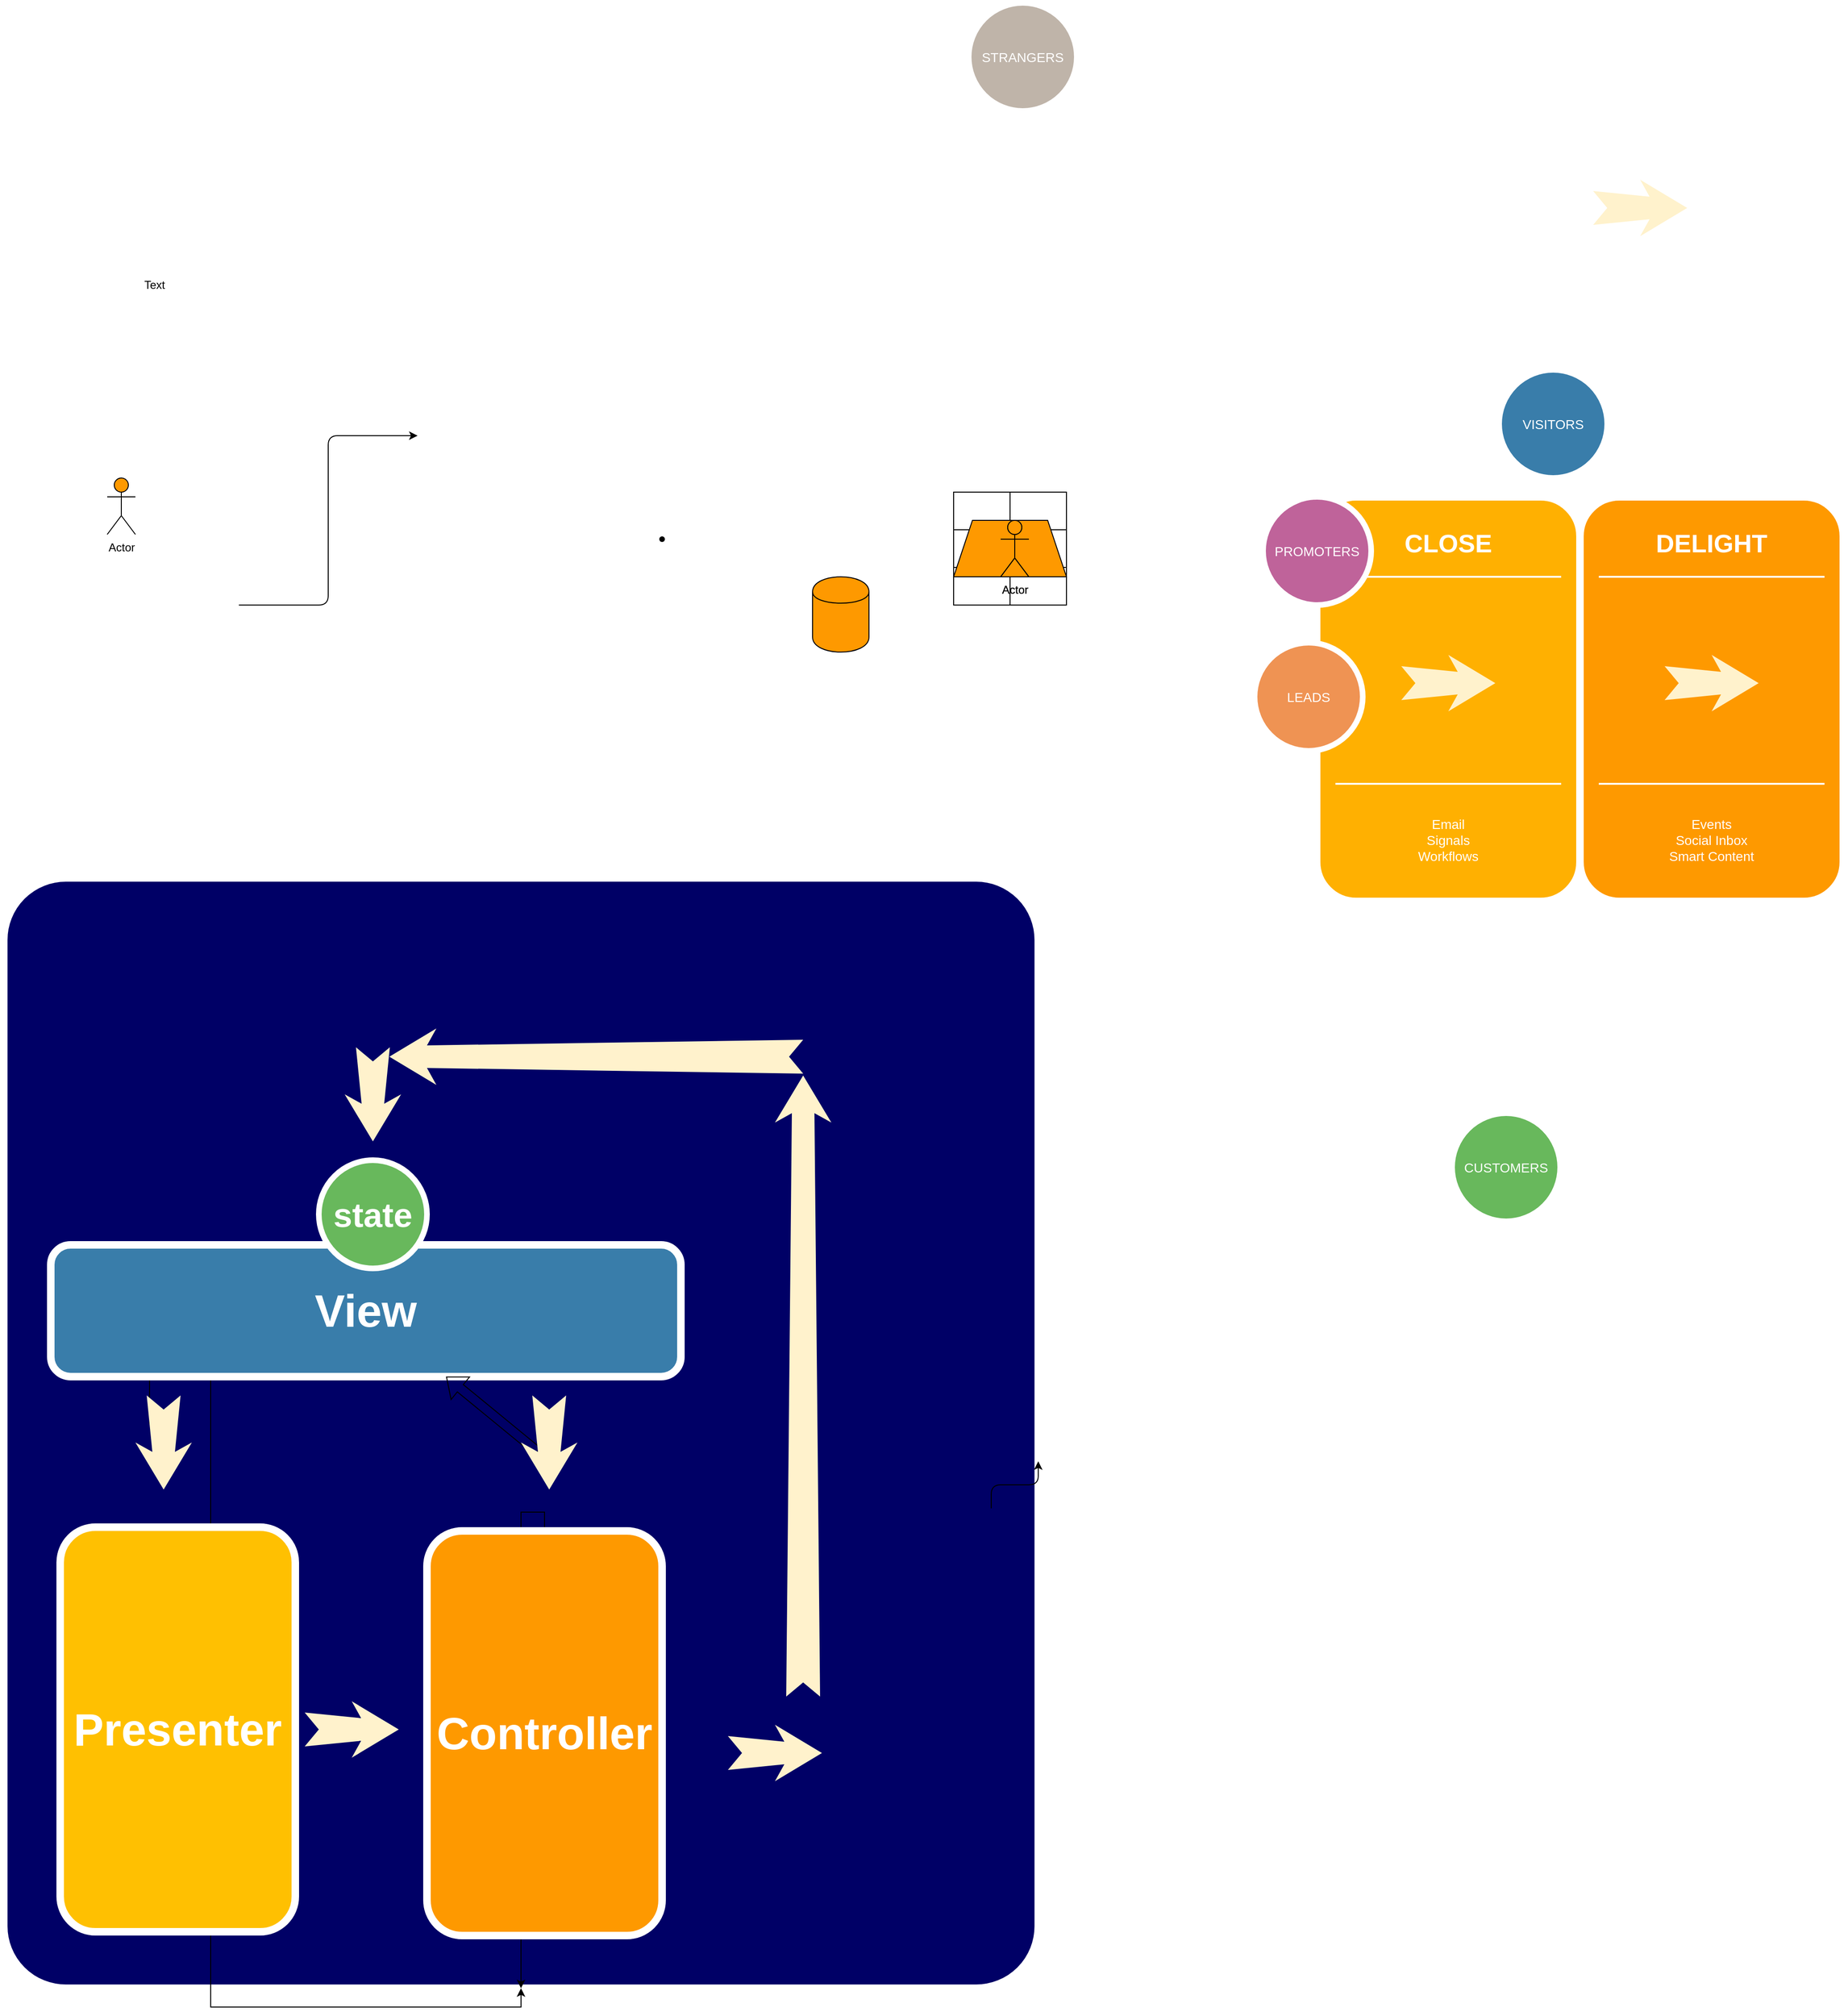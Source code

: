 <mxfile version="14.9.2" type="github">
  <diagram name="Page-1" id="12e1b939-464a-85fe-373e-61e167be1490">
    <mxGraphModel dx="2365" dy="1248" grid="1" gridSize="10" guides="1" tooltips="1" connect="1" arrows="1" fold="1" page="1" pageScale="1.5" pageWidth="1169" pageHeight="826" background="none" math="0" shadow="0">
      <root>
        <mxCell id="0" />
        <mxCell id="1" parent="0" />
        <mxCell id="60da8b9f42644d3a-2" value="" style="whiteSpace=wrap;html=1;rounded=1;shadow=0;strokeWidth=8;fontSize=20;align=center;strokeColor=#FFFFFF;fillColor=#000066;arcSize=6;" parent="1" vertex="1">
          <mxGeometry x="40" y="950" width="1100" height="1180" as="geometry" />
        </mxCell>
        <mxCell id="60da8b9f42644d3a-3" value="ATTRACT" style="text;html=1;strokeColor=none;fillColor=none;align=center;verticalAlign=middle;whiteSpace=wrap;rounded=0;shadow=0;fontSize=27;fontColor=#FFFFFF;fontStyle=1" parent="1" vertex="1">
          <mxGeometry x="1010" y="210" width="280" height="60" as="geometry" />
        </mxCell>
        <mxCell id="60da8b9f42644d3a-6" value="" style="line;strokeWidth=2;html=1;rounded=0;shadow=0;fontSize=27;align=center;fillColor=none;strokeColor=#FFFFFF;" parent="1" vertex="1">
          <mxGeometry x="940" y="555" width="240" height="10" as="geometry" />
        </mxCell>
        <mxCell id="60da8b9f42644d3a-8" value="STRANGERS" style="ellipse;whiteSpace=wrap;html=1;rounded=0;shadow=0;strokeWidth=6;fontSize=14;align=center;fillColor=#BFB4A9;strokeColor=#FFFFFF;fontColor=#FFFFFF;" parent="1" vertex="1">
          <mxGeometry x="1066" y="20" width="115" height="115" as="geometry" />
        </mxCell>
        <mxCell id="jrMAKAnjslVKjzNNqhJT-13" style="edgeStyle=orthogonalEdgeStyle;rounded=0;orthogonalLoop=1;jettySize=auto;html=1;exitX=0;exitY=0;exitDx=30;exitDy=45;exitPerimeter=0;" edge="1" parent="1" source="60da8b9f42644d3a-9" target="60da8b9f42644d3a-2">
          <mxGeometry relative="1" as="geometry" />
        </mxCell>
        <mxCell id="jrMAKAnjslVKjzNNqhJT-14" style="edgeStyle=orthogonalEdgeStyle;rounded=0;orthogonalLoop=1;jettySize=auto;html=1;exitX=0;exitY=0;exitDx=60;exitDy=18;exitPerimeter=0;" edge="1" parent="1" source="60da8b9f42644d3a-9">
          <mxGeometry relative="1" as="geometry">
            <mxPoint x="220" y="1580" as="targetPoint" />
          </mxGeometry>
        </mxCell>
        <mxCell id="60da8b9f42644d3a-9" value="" style="html=1;shadow=0;dashed=0;align=center;verticalAlign=middle;shape=mxgraph.arrows2.stylisedArrow;dy=0.6;dx=40;notch=15;feather=0.4;rounded=0;strokeWidth=1;fontSize=27;strokeColor=none;fillColor=#fff2cc;rotation=90;" parent="1" vertex="1">
          <mxGeometry x="160" y="1520" width="100" height="60" as="geometry" />
        </mxCell>
        <mxCell id="60da8b9f42644d3a-17" value="&lt;font style=&quot;font-size: 48px&quot; color=&quot;#ffffff&quot;&gt;&lt;b&gt;Presenter&lt;/b&gt;&lt;/font&gt;" style="whiteSpace=wrap;html=1;rounded=1;shadow=0;strokeWidth=8;fontSize=20;align=center;fillColor=#FFC001;strokeColor=#FFFFFF;" parent="1" vertex="1">
          <mxGeometry x="100" y="1640" width="250" height="430" as="geometry" />
        </mxCell>
        <mxCell id="60da8b9f42644d3a-18" value="CONVERT" style="text;html=1;strokeColor=none;fillColor=none;align=center;verticalAlign=middle;whiteSpace=wrap;rounded=0;shadow=0;fontSize=27;fontColor=#FFFFFF;fontStyle=1" parent="1" vertex="1">
          <mxGeometry x="1640" y="60" width="280" height="60" as="geometry" />
        </mxCell>
        <mxCell id="60da8b9f42644d3a-19" value="Forms&lt;div&gt;Calls-to-Action&lt;/div&gt;&lt;div&gt;Landing Pages&lt;/div&gt;" style="text;html=1;strokeColor=none;fillColor=none;align=center;verticalAlign=middle;whiteSpace=wrap;rounded=0;shadow=0;fontSize=14;fontColor=#FFFFFF;" parent="1" vertex="1">
          <mxGeometry x="1640" y="360" width="280" height="90" as="geometry" />
        </mxCell>
        <mxCell id="60da8b9f42644d3a-20" value="" style="line;strokeWidth=2;html=1;rounded=0;shadow=0;fontSize=27;align=center;fillColor=none;strokeColor=#FFFFFF;" parent="1" vertex="1">
          <mxGeometry x="1660" y="120" width="240" height="10" as="geometry" />
        </mxCell>
        <mxCell id="60da8b9f42644d3a-21" value="" style="line;strokeWidth=2;html=1;rounded=0;shadow=0;fontSize=27;align=center;fillColor=none;strokeColor=#FFFFFF;" parent="1" vertex="1">
          <mxGeometry x="1660" y="340" width="240" height="10" as="geometry" />
        </mxCell>
        <mxCell id="60da8b9f42644d3a-22" value="VISITORS" style="ellipse;whiteSpace=wrap;html=1;rounded=0;shadow=0;strokeWidth=6;fontSize=14;align=center;fillColor=#397DAA;strokeColor=#FFFFFF;fontColor=#FFFFFF;" parent="1" vertex="1">
          <mxGeometry x="1630" y="410" width="115" height="115" as="geometry" />
        </mxCell>
        <mxCell id="60da8b9f42644d3a-23" value="" style="html=1;shadow=0;dashed=0;align=center;verticalAlign=middle;shape=mxgraph.arrows2.stylisedArrow;dy=0.6;dx=40;notch=15;feather=0.4;rounded=0;strokeWidth=1;fontSize=27;strokeColor=none;fillColor=#fff2cc;" parent="1" vertex="1">
          <mxGeometry x="1730" y="208" width="100" height="60" as="geometry" />
        </mxCell>
        <mxCell id="60da8b9f42644d3a-24" value="" style="whiteSpace=wrap;html=1;rounded=1;shadow=0;strokeWidth=8;fontSize=20;align=center;fillColor=#FFB001;strokeColor=#FFFFFF;" parent="1" vertex="1">
          <mxGeometry x="1436" y="545" width="280" height="430" as="geometry" />
        </mxCell>
        <mxCell id="60da8b9f42644d3a-25" value="CLOSE" style="text;html=1;strokeColor=none;fillColor=none;align=center;verticalAlign=middle;whiteSpace=wrap;rounded=0;shadow=0;fontSize=27;fontColor=#FFFFFF;fontStyle=1" parent="1" vertex="1">
          <mxGeometry x="1436" y="565" width="280" height="60" as="geometry" />
        </mxCell>
        <mxCell id="60da8b9f42644d3a-26" value="Email&lt;div&gt;Signals&lt;/div&gt;&lt;div&gt;Workflows&lt;/div&gt;" style="text;html=1;strokeColor=none;fillColor=none;align=center;verticalAlign=middle;whiteSpace=wrap;rounded=0;shadow=0;fontSize=14;fontColor=#FFFFFF;" parent="1" vertex="1">
          <mxGeometry x="1436" y="865" width="280" height="90" as="geometry" />
        </mxCell>
        <mxCell id="60da8b9f42644d3a-27" value="" style="line;strokeWidth=2;html=1;rounded=0;shadow=0;fontSize=27;align=center;fillColor=none;strokeColor=#FFFFFF;" parent="1" vertex="1">
          <mxGeometry x="1456" y="625" width="240" height="10" as="geometry" />
        </mxCell>
        <mxCell id="60da8b9f42644d3a-28" value="" style="line;strokeWidth=2;html=1;rounded=0;shadow=0;fontSize=27;align=center;fillColor=none;strokeColor=#FFFFFF;" parent="1" vertex="1">
          <mxGeometry x="1456" y="845" width="240" height="10" as="geometry" />
        </mxCell>
        <mxCell id="60da8b9f42644d3a-29" value="LEADS" style="ellipse;whiteSpace=wrap;html=1;rounded=0;shadow=0;strokeWidth=6;fontSize=14;align=center;fillColor=#EF9353;strokeColor=#FFFFFF;fontColor=#FFFFFF;" parent="1" vertex="1">
          <mxGeometry x="1370" y="700" width="115" height="115" as="geometry" />
        </mxCell>
        <mxCell id="60da8b9f42644d3a-30" value="" style="html=1;shadow=0;dashed=0;align=center;verticalAlign=middle;shape=mxgraph.arrows2.stylisedArrow;dy=0.6;dx=40;notch=15;feather=0.4;rounded=0;strokeWidth=1;fontSize=27;strokeColor=none;fillColor=#fff2cc;" parent="1" vertex="1">
          <mxGeometry x="1526" y="713" width="100" height="60" as="geometry" />
        </mxCell>
        <mxCell id="60da8b9f42644d3a-31" value="" style="whiteSpace=wrap;html=1;rounded=1;shadow=0;strokeWidth=8;fontSize=20;align=center;fillColor=#FE9900;strokeColor=#FFFFFF;" parent="1" vertex="1">
          <mxGeometry x="1716" y="545" width="280" height="430" as="geometry" />
        </mxCell>
        <mxCell id="60da8b9f42644d3a-32" value="DELIGHT" style="text;html=1;strokeColor=none;fillColor=none;align=center;verticalAlign=middle;whiteSpace=wrap;rounded=0;shadow=0;fontSize=27;fontColor=#FFFFFF;fontStyle=1" parent="1" vertex="1">
          <mxGeometry x="1716" y="565" width="280" height="60" as="geometry" />
        </mxCell>
        <mxCell id="60da8b9f42644d3a-33" value="Events&lt;div&gt;Social Inbox&lt;/div&gt;&lt;div&gt;Smart Content&lt;/div&gt;" style="text;html=1;strokeColor=none;fillColor=none;align=center;verticalAlign=middle;whiteSpace=wrap;rounded=0;shadow=0;fontSize=14;fontColor=#FFFFFF;" parent="1" vertex="1">
          <mxGeometry x="1716" y="865" width="280" height="90" as="geometry" />
        </mxCell>
        <mxCell id="60da8b9f42644d3a-34" value="" style="line;strokeWidth=2;html=1;rounded=0;shadow=0;fontSize=27;align=center;fillColor=none;strokeColor=#FFFFFF;" parent="1" vertex="1">
          <mxGeometry x="1736" y="625" width="240" height="10" as="geometry" />
        </mxCell>
        <mxCell id="60da8b9f42644d3a-35" value="" style="line;strokeWidth=2;html=1;rounded=0;shadow=0;fontSize=27;align=center;fillColor=none;strokeColor=#FFFFFF;" parent="1" vertex="1">
          <mxGeometry x="1736" y="845" width="240" height="10" as="geometry" />
        </mxCell>
        <mxCell id="60da8b9f42644d3a-36" value="CUSTOMERS" style="ellipse;whiteSpace=wrap;html=1;rounded=0;shadow=0;strokeWidth=6;fontSize=14;align=center;fillColor=#68B85C;strokeColor=#FFFFFF;fontColor=#FFFFFF;" parent="1" vertex="1">
          <mxGeometry x="1580" y="1200" width="115" height="115" as="geometry" />
        </mxCell>
        <mxCell id="60da8b9f42644d3a-37" value="" style="html=1;shadow=0;dashed=0;align=center;verticalAlign=middle;shape=mxgraph.arrows2.stylisedArrow;dy=0.6;dx=40;notch=15;feather=0.4;rounded=0;strokeWidth=1;fontSize=27;strokeColor=none;fillColor=#fff2cc;" parent="1" vertex="1">
          <mxGeometry x="1806" y="713" width="100" height="60" as="geometry" />
        </mxCell>
        <mxCell id="60da8b9f42644d3a-38" value="PROMOTERS" style="ellipse;whiteSpace=wrap;html=1;rounded=0;shadow=0;strokeWidth=6;fontSize=14;align=center;fillColor=#BF639A;strokeColor=#FFFFFF;fontColor=#FFFFFF;" parent="1" vertex="1">
          <mxGeometry x="1379" y="545" width="115" height="115" as="geometry" />
        </mxCell>
        <mxCell id="jrMAKAnjslVKjzNNqhJT-2" value="&lt;font style=&quot;font-size: 48px&quot; color=&quot;#ffffff&quot;&gt;&lt;b&gt;View&lt;/b&gt;&lt;/font&gt;" style="whiteSpace=wrap;html=1;rounded=1;shadow=0;strokeWidth=8;fontSize=20;align=center;strokeColor=#FFFFFF;fillColor=#397DAA;" vertex="1" parent="1">
          <mxGeometry x="90" y="1340" width="670" height="140" as="geometry" />
        </mxCell>
        <mxCell id="jrMAKAnjslVKjzNNqhJT-16" style="edgeStyle=orthogonalEdgeStyle;rounded=0;orthogonalLoop=1;jettySize=auto;html=1;" edge="1" parent="1" source="jrMAKAnjslVKjzNNqhJT-9" target="60da8b9f42644d3a-2">
          <mxGeometry relative="1" as="geometry" />
        </mxCell>
        <mxCell id="jrMAKAnjslVKjzNNqhJT-9" value="&lt;font color=&quot;#ffffff&quot;&gt;&lt;span style=&quot;font-size: 48px&quot;&gt;&lt;b&gt;Controller&lt;/b&gt;&lt;/span&gt;&lt;/font&gt;" style="whiteSpace=wrap;html=1;rounded=1;shadow=0;strokeWidth=8;fontSize=20;align=center;strokeColor=#FFFFFF;fillColor=#FE9900;" vertex="1" parent="1">
          <mxGeometry x="490" y="1644" width="250" height="430" as="geometry" />
        </mxCell>
        <mxCell id="jrMAKAnjslVKjzNNqhJT-48" style="edgeStyle=none;shape=flexArrow;rounded=0;orthogonalLoop=1;jettySize=auto;html=1;exitX=0;exitY=0;exitDx=60;exitDy=42;exitPerimeter=0;" edge="1" parent="1" source="jrMAKAnjslVKjzNNqhJT-10" target="jrMAKAnjslVKjzNNqhJT-2">
          <mxGeometry relative="1" as="geometry" />
        </mxCell>
        <mxCell id="jrMAKAnjslVKjzNNqhJT-10" value="" style="html=1;shadow=0;dashed=0;align=center;verticalAlign=middle;shape=mxgraph.arrows2.stylisedArrow;dy=0.6;dx=40;notch=15;feather=0.4;rounded=0;strokeWidth=1;fontSize=27;strokeColor=none;fillColor=#fff2cc;rotation=90;" vertex="1" parent="1">
          <mxGeometry x="570" y="1520" width="100" height="60" as="geometry" />
        </mxCell>
        <mxCell id="jrMAKAnjslVKjzNNqhJT-11" value="" style="html=1;shadow=0;dashed=0;align=center;verticalAlign=middle;shape=mxgraph.arrows2.stylisedArrow;dy=0.6;dx=40;notch=15;feather=0.4;rounded=0;strokeWidth=1;fontSize=27;strokeColor=none;fillColor=#fff2cc;" vertex="1" parent="1">
          <mxGeometry x="360" y="1825" width="100" height="60" as="geometry" />
        </mxCell>
        <mxCell id="jrMAKAnjslVKjzNNqhJT-12" value="&lt;font style=&quot;font-size: 36px&quot;&gt;&lt;b&gt;state&lt;/b&gt;&lt;/font&gt;" style="ellipse;whiteSpace=wrap;html=1;rounded=0;shadow=0;strokeWidth=6;fontSize=14;align=center;fillColor=#68B85C;strokeColor=#FFFFFF;fontColor=#FFFFFF;" vertex="1" parent="1">
          <mxGeometry x="375" y="1250" width="115" height="115" as="geometry" />
        </mxCell>
        <mxCell id="jrMAKAnjslVKjzNNqhJT-15" value="" style="edgeStyle=elbowEdgeStyle;elbow=vertical;endArrow=classic;html=1;" edge="1" parent="1">
          <mxGeometry width="50" height="50" relative="1" as="geometry">
            <mxPoint x="1090" y="1620" as="sourcePoint" />
            <mxPoint x="1140" y="1570" as="targetPoint" />
          </mxGeometry>
        </mxCell>
        <mxCell id="jrMAKAnjslVKjzNNqhJT-20" value="" style="html=1;shadow=0;dashed=0;align=center;verticalAlign=middle;shape=mxgraph.arrows2.stylisedArrow;dy=0.6;dx=40;notch=15;feather=0.4;rounded=0;strokeWidth=1;fontSize=27;strokeColor=none;fillColor=#fff2cc;rotation=90;" vertex="1" parent="1">
          <mxGeometry x="382.5" y="1150" width="100" height="60" as="geometry" />
        </mxCell>
        <mxCell id="jrMAKAnjslVKjzNNqhJT-21" value="" style="html=1;shadow=0;dashed=0;align=center;verticalAlign=middle;shape=mxgraph.arrows2.stylisedArrow;dy=0.6;dx=40;notch=15;feather=0.4;rounded=0;strokeWidth=1;fontSize=27;strokeColor=none;fillColor=#fff2cc;rotation=0;" vertex="1" parent="1">
          <mxGeometry x="810" y="1850" width="100" height="60" as="geometry" />
        </mxCell>
        <mxCell id="jrMAKAnjslVKjzNNqhJT-22" value="" style="html=1;shadow=0;dashed=0;align=center;verticalAlign=middle;shape=mxgraph.arrows2.stylisedArrow;dy=0.6;dx=40;notch=15;feather=0.4;rounded=0;strokeWidth=1;fontSize=27;strokeColor=none;fillColor=#fff2cc;rotation=-90;" vertex="1" parent="1">
          <mxGeometry x="560" y="1460" width="660" height="60" as="geometry" />
        </mxCell>
        <mxCell id="jrMAKAnjslVKjzNNqhJT-23" value="" style="html=1;shadow=0;dashed=0;align=center;verticalAlign=middle;shape=mxgraph.arrows2.stylisedArrow;dy=0.6;dx=40;notch=15;feather=0.4;rounded=0;strokeWidth=1;fontSize=27;strokeColor=none;fillColor=#fff2cc;rotation=-180;" vertex="1" parent="1">
          <mxGeometry x="450" y="1110" width="440" height="60" as="geometry" />
        </mxCell>
        <mxCell id="jrMAKAnjslVKjzNNqhJT-29" value="" style="shape=cylinder;whiteSpace=wrap;html=1;boundedLbl=1;backgroundOutline=1;fillColor=#FE9900;" vertex="1" parent="1">
          <mxGeometry x="900" y="630" width="60" height="80" as="geometry" />
        </mxCell>
        <mxCell id="jrMAKAnjslVKjzNNqhJT-30" value="" style="shape=waypoint;sketch=0;size=6;pointerEvents=1;points=[];fillColor=none;resizable=0;rotatable=0;perimeter=centerPerimeter;snapToPoint=1;" vertex="1" parent="1">
          <mxGeometry x="720" y="570" width="40" height="40" as="geometry" />
        </mxCell>
        <mxCell id="jrMAKAnjslVKjzNNqhJT-31" value="" style="shape=table;startSize=0;container=1;collapsible=0;childLayout=tableLayout;" vertex="1" parent="1">
          <mxGeometry x="1050" y="540" width="120" height="120" as="geometry" />
        </mxCell>
        <mxCell id="jrMAKAnjslVKjzNNqhJT-32" value="" style="shape=partialRectangle;collapsible=0;dropTarget=0;pointerEvents=0;fillColor=none;top=0;left=0;bottom=0;right=0;points=[[0,0.5],[1,0.5]];portConstraint=eastwest;" vertex="1" parent="jrMAKAnjslVKjzNNqhJT-31">
          <mxGeometry width="120" height="40" as="geometry" />
        </mxCell>
        <mxCell id="jrMAKAnjslVKjzNNqhJT-33" value="" style="shape=partialRectangle;html=1;whiteSpace=wrap;connectable=0;overflow=hidden;fillColor=none;top=0;left=0;bottom=0;right=0;" vertex="1" parent="jrMAKAnjslVKjzNNqhJT-32">
          <mxGeometry width="60" height="40" as="geometry" />
        </mxCell>
        <mxCell id="jrMAKAnjslVKjzNNqhJT-34" value="" style="shape=partialRectangle;html=1;whiteSpace=wrap;connectable=0;overflow=hidden;fillColor=none;top=0;left=0;bottom=0;right=0;" vertex="1" parent="jrMAKAnjslVKjzNNqhJT-32">
          <mxGeometry x="60" width="60" height="40" as="geometry" />
        </mxCell>
        <mxCell id="jrMAKAnjslVKjzNNqhJT-35" value="" style="shape=partialRectangle;collapsible=0;dropTarget=0;pointerEvents=0;fillColor=none;top=0;left=0;bottom=0;right=0;points=[[0,0.5],[1,0.5]];portConstraint=eastwest;" vertex="1" parent="jrMAKAnjslVKjzNNqhJT-31">
          <mxGeometry y="40" width="120" height="40" as="geometry" />
        </mxCell>
        <mxCell id="jrMAKAnjslVKjzNNqhJT-36" value="" style="shape=partialRectangle;html=1;whiteSpace=wrap;connectable=0;overflow=hidden;fillColor=none;top=0;left=0;bottom=0;right=0;" vertex="1" parent="jrMAKAnjslVKjzNNqhJT-35">
          <mxGeometry width="60" height="40" as="geometry" />
        </mxCell>
        <mxCell id="jrMAKAnjslVKjzNNqhJT-37" value="" style="shape=partialRectangle;html=1;whiteSpace=wrap;connectable=0;overflow=hidden;fillColor=none;top=0;left=0;bottom=0;right=0;" vertex="1" parent="jrMAKAnjslVKjzNNqhJT-35">
          <mxGeometry x="60" width="60" height="40" as="geometry" />
        </mxCell>
        <mxCell id="jrMAKAnjslVKjzNNqhJT-38" value="" style="shape=partialRectangle;collapsible=0;dropTarget=0;pointerEvents=0;fillColor=none;top=0;left=0;bottom=0;right=0;points=[[0,0.5],[1,0.5]];portConstraint=eastwest;" vertex="1" parent="jrMAKAnjslVKjzNNqhJT-31">
          <mxGeometry y="80" width="120" height="40" as="geometry" />
        </mxCell>
        <mxCell id="jrMAKAnjslVKjzNNqhJT-39" value="" style="shape=partialRectangle;html=1;whiteSpace=wrap;connectable=0;overflow=hidden;fillColor=none;top=0;left=0;bottom=0;right=0;" vertex="1" parent="jrMAKAnjslVKjzNNqhJT-38">
          <mxGeometry width="60" height="40" as="geometry" />
        </mxCell>
        <mxCell id="jrMAKAnjslVKjzNNqhJT-40" value="" style="shape=partialRectangle;html=1;whiteSpace=wrap;connectable=0;overflow=hidden;fillColor=none;top=0;left=0;bottom=0;right=0;" vertex="1" parent="jrMAKAnjslVKjzNNqhJT-38">
          <mxGeometry x="60" width="60" height="40" as="geometry" />
        </mxCell>
        <mxCell id="jrMAKAnjslVKjzNNqhJT-41" value="" style="shape=trapezoid;perimeter=trapezoidPerimeter;whiteSpace=wrap;html=1;fixedSize=1;fillColor=#FE9900;" vertex="1" parent="1">
          <mxGeometry x="1050" y="570" width="120" height="60" as="geometry" />
        </mxCell>
        <mxCell id="jrMAKAnjslVKjzNNqhJT-42" value="Actor" style="shape=umlActor;verticalLabelPosition=bottom;verticalAlign=top;html=1;outlineConnect=0;fillColor=#FE9900;" vertex="1" parent="1">
          <mxGeometry x="1100" y="570" width="30" height="60" as="geometry" />
        </mxCell>
        <mxCell id="jrMAKAnjslVKjzNNqhJT-43" value="Text" style="text;html=1;align=center;verticalAlign=middle;resizable=0;points=[];autosize=1;strokeColor=none;" vertex="1" parent="1">
          <mxGeometry x="180" y="310" width="40" height="20" as="geometry" />
        </mxCell>
        <mxCell id="jrMAKAnjslVKjzNNqhJT-44" value="Actor" style="shape=umlActor;verticalLabelPosition=bottom;verticalAlign=top;html=1;outlineConnect=0;fillColor=#FE9900;" vertex="1" parent="1">
          <mxGeometry x="1100" y="570" width="30" height="60" as="geometry" />
        </mxCell>
        <mxCell id="jrMAKAnjslVKjzNNqhJT-45" value="Actor" style="shape=umlActor;verticalLabelPosition=bottom;verticalAlign=top;html=1;outlineConnect=0;fillColor=#FE9900;" vertex="1" parent="1">
          <mxGeometry x="150" y="525" width="30" height="60" as="geometry" />
        </mxCell>
        <mxCell id="jrMAKAnjslVKjzNNqhJT-46" value="" style="edgeStyle=elbowEdgeStyle;elbow=horizontal;endArrow=classic;html=1;" edge="1" parent="1">
          <mxGeometry width="50" height="50" relative="1" as="geometry">
            <mxPoint x="290" y="660" as="sourcePoint" />
            <mxPoint x="480" y="480" as="targetPoint" />
          </mxGeometry>
        </mxCell>
      </root>
    </mxGraphModel>
  </diagram>
</mxfile>
